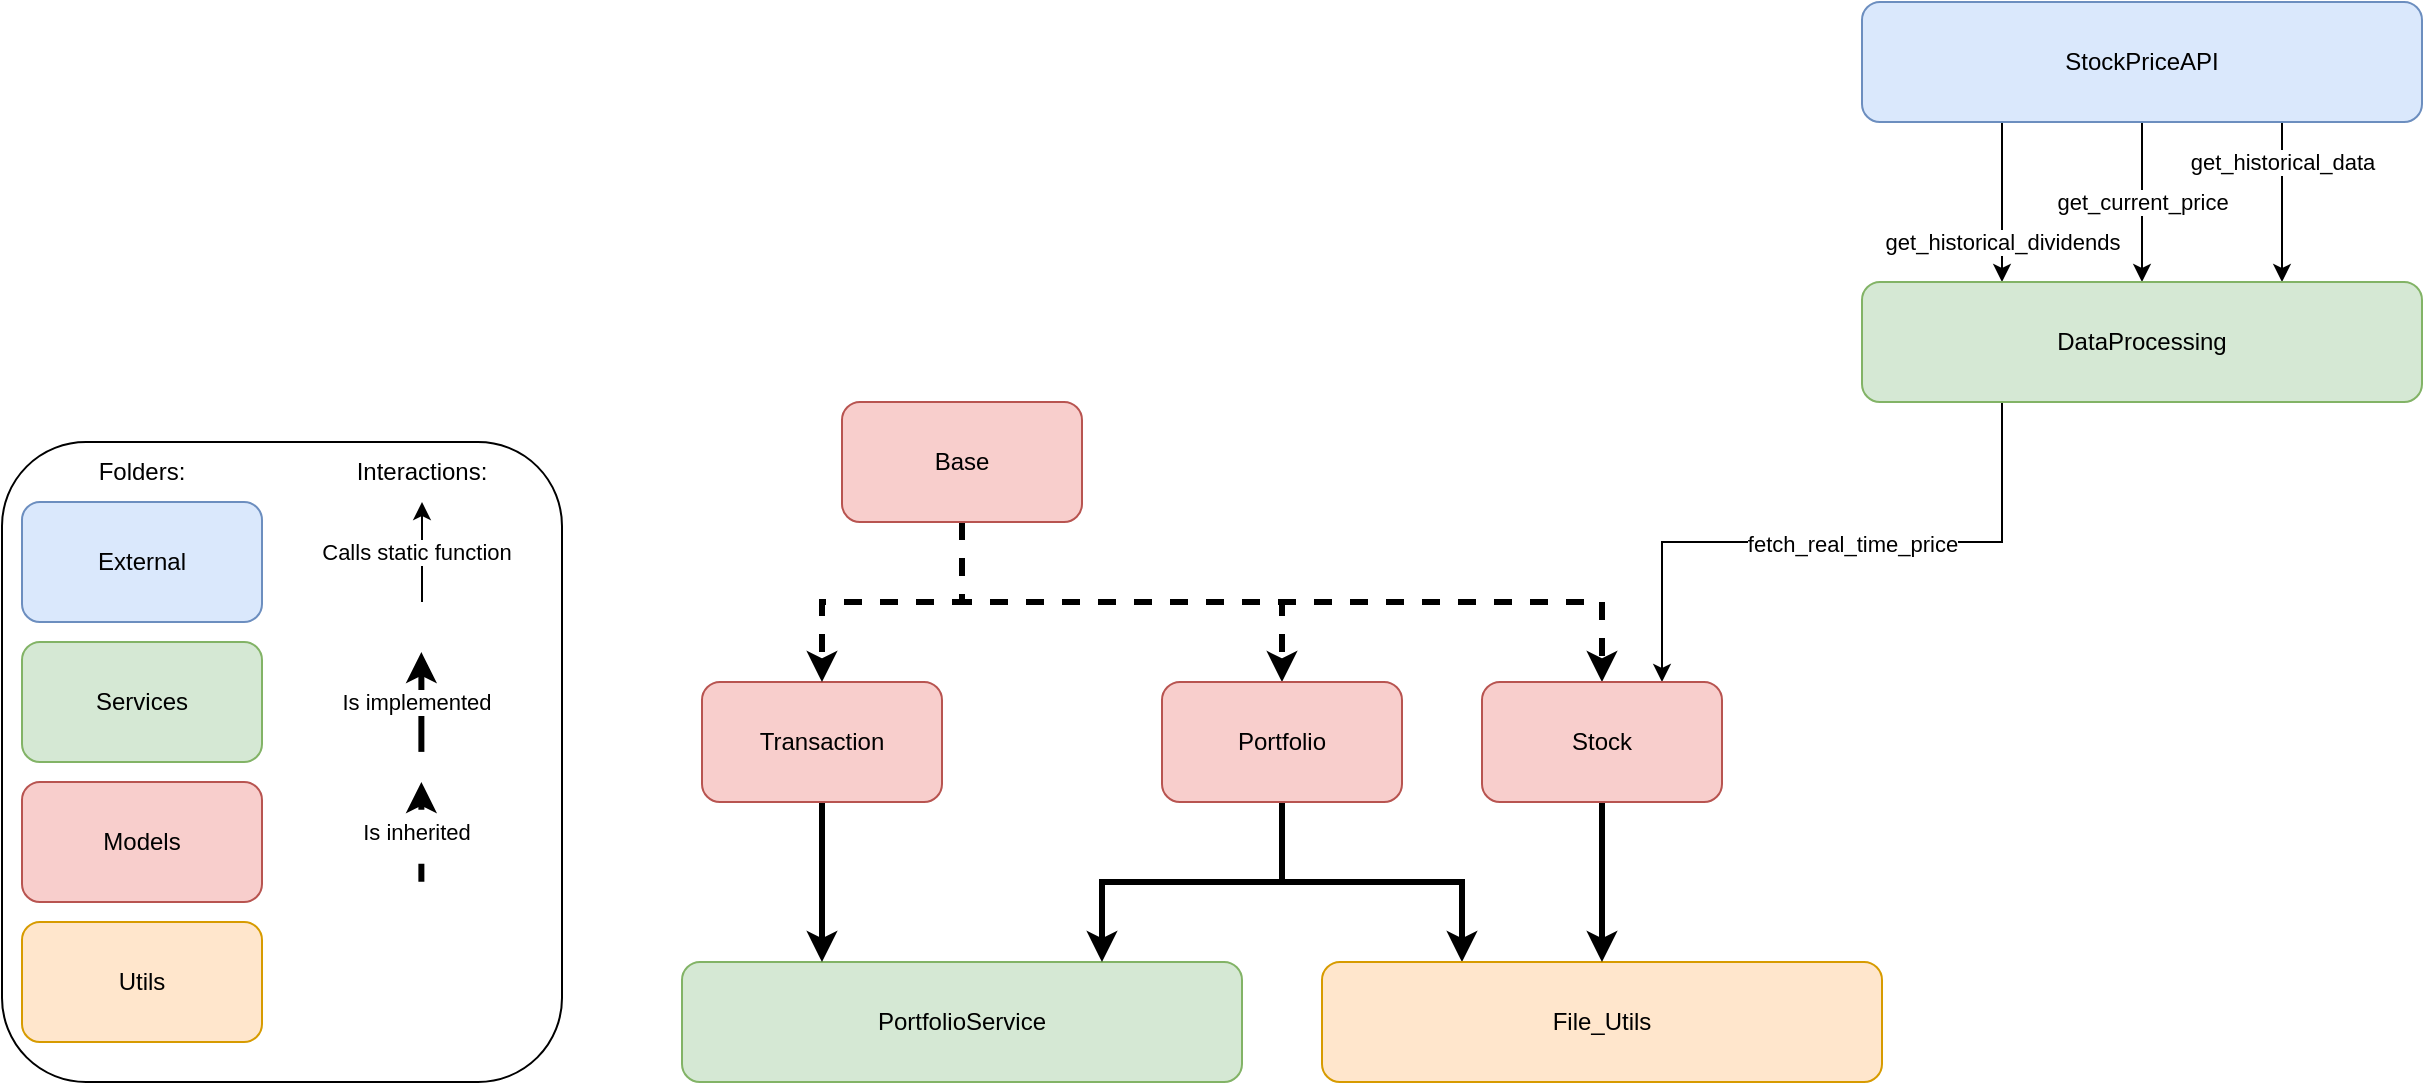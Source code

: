<mxfile version="24.6.1" type="device" pages="2">
  <diagram name="Global Architecture" id="rVRkZtC7fbkbAEmh_iyq">
    <mxGraphModel dx="1173" dy="1695" grid="1" gridSize="10" guides="1" tooltips="1" connect="1" arrows="1" fold="1" page="0" pageScale="1" pageWidth="827" pageHeight="1169" math="0" shadow="0">
      <root>
        <mxCell id="0" />
        <mxCell id="1" parent="0" />
        <mxCell id="m7NG0MJ-4mJpo4wS_Uf_-6" style="edgeStyle=orthogonalEdgeStyle;rounded=0;orthogonalLoop=1;jettySize=auto;html=1;exitX=0.5;exitY=1;exitDx=0;exitDy=0;entryX=0.5;entryY=0;entryDx=0;entryDy=0;" edge="1" parent="1" source="m7NG0MJ-4mJpo4wS_Uf_-1" target="m7NG0MJ-4mJpo4wS_Uf_-5">
          <mxGeometry relative="1" as="geometry" />
        </mxCell>
        <mxCell id="m7NG0MJ-4mJpo4wS_Uf_-7" value="get_current_price" style="edgeLabel;html=1;align=center;verticalAlign=middle;resizable=0;points=[];" vertex="1" connectable="0" parent="m7NG0MJ-4mJpo4wS_Uf_-6">
          <mxGeometry relative="1" as="geometry">
            <mxPoint as="offset" />
          </mxGeometry>
        </mxCell>
        <mxCell id="m7NG0MJ-4mJpo4wS_Uf_-9" style="edgeStyle=orthogonalEdgeStyle;rounded=0;orthogonalLoop=1;jettySize=auto;html=1;exitX=0.75;exitY=1;exitDx=0;exitDy=0;entryX=0.75;entryY=0;entryDx=0;entryDy=0;verticalAlign=middle;horizontal=1;labelBorderColor=default;labelPosition=center;verticalLabelPosition=middle;align=center;" edge="1" parent="1" source="m7NG0MJ-4mJpo4wS_Uf_-1" target="m7NG0MJ-4mJpo4wS_Uf_-5">
          <mxGeometry relative="1" as="geometry" />
        </mxCell>
        <mxCell id="m7NG0MJ-4mJpo4wS_Uf_-10" value="get_historical_data" style="edgeLabel;html=1;align=center;verticalAlign=middle;resizable=0;points=[];" vertex="1" connectable="0" parent="m7NG0MJ-4mJpo4wS_Uf_-9">
          <mxGeometry x="-0.5" relative="1" as="geometry">
            <mxPoint as="offset" />
          </mxGeometry>
        </mxCell>
        <mxCell id="m7NG0MJ-4mJpo4wS_Uf_-11" style="edgeStyle=orthogonalEdgeStyle;rounded=0;orthogonalLoop=1;jettySize=auto;html=1;exitX=0.25;exitY=1;exitDx=0;exitDy=0;entryX=0.25;entryY=0;entryDx=0;entryDy=0;" edge="1" parent="1" source="m7NG0MJ-4mJpo4wS_Uf_-1" target="m7NG0MJ-4mJpo4wS_Uf_-5">
          <mxGeometry relative="1" as="geometry" />
        </mxCell>
        <mxCell id="m7NG0MJ-4mJpo4wS_Uf_-12" value="get_historical_dividends" style="edgeLabel;html=1;align=center;verticalAlign=middle;resizable=0;points=[];" vertex="1" connectable="0" parent="m7NG0MJ-4mJpo4wS_Uf_-11">
          <mxGeometry x="0.5" relative="1" as="geometry">
            <mxPoint as="offset" />
          </mxGeometry>
        </mxCell>
        <mxCell id="m7NG0MJ-4mJpo4wS_Uf_-1" value="StockPriceAPI" style="rounded=1;whiteSpace=wrap;html=1;fillColor=#dae8fc;strokeColor=#6c8ebf;" vertex="1" parent="1">
          <mxGeometry x="1190" y="-760" width="280" height="60" as="geometry" />
        </mxCell>
        <mxCell id="m7NG0MJ-4mJpo4wS_Uf_-2" value="" style="rounded=1;whiteSpace=wrap;html=1;" vertex="1" parent="1">
          <mxGeometry x="260" y="-540" width="280" height="320" as="geometry" />
        </mxCell>
        <mxCell id="m7NG0MJ-4mJpo4wS_Uf_-3" value="External" style="rounded=1;whiteSpace=wrap;html=1;fillColor=#dae8fc;strokeColor=#6c8ebf;" vertex="1" parent="1">
          <mxGeometry x="270" y="-510" width="120" height="60" as="geometry" />
        </mxCell>
        <mxCell id="m7NG0MJ-4mJpo4wS_Uf_-4" value="Folders:" style="text;html=1;align=center;verticalAlign=middle;whiteSpace=wrap;rounded=0;" vertex="1" parent="1">
          <mxGeometry x="300" y="-540" width="60" height="30" as="geometry" />
        </mxCell>
        <mxCell id="m7NG0MJ-4mJpo4wS_Uf_-36" style="edgeStyle=orthogonalEdgeStyle;rounded=0;orthogonalLoop=1;jettySize=auto;html=1;exitX=0.25;exitY=1;exitDx=0;exitDy=0;entryX=0.75;entryY=0;entryDx=0;entryDy=0;" edge="1" parent="1" source="m7NG0MJ-4mJpo4wS_Uf_-5" target="m7NG0MJ-4mJpo4wS_Uf_-31">
          <mxGeometry relative="1" as="geometry" />
        </mxCell>
        <mxCell id="m7NG0MJ-4mJpo4wS_Uf_-37" value="fetch_real_time_price" style="edgeLabel;html=1;align=center;verticalAlign=middle;resizable=0;points=[];" vertex="1" connectable="0" parent="m7NG0MJ-4mJpo4wS_Uf_-36">
          <mxGeometry x="-0.059" y="1" relative="1" as="geometry">
            <mxPoint x="1" as="offset" />
          </mxGeometry>
        </mxCell>
        <mxCell id="m7NG0MJ-4mJpo4wS_Uf_-5" value="DataProcessing" style="rounded=1;whiteSpace=wrap;html=1;fillColor=#d5e8d4;strokeColor=#82b366;" vertex="1" parent="1">
          <mxGeometry x="1190" y="-620" width="280" height="60" as="geometry" />
        </mxCell>
        <mxCell id="m7NG0MJ-4mJpo4wS_Uf_-8" value="Services" style="rounded=1;whiteSpace=wrap;html=1;fillColor=#d5e8d4;strokeColor=#82b366;" vertex="1" parent="1">
          <mxGeometry x="270" y="-440" width="120" height="60" as="geometry" />
        </mxCell>
        <mxCell id="m7NG0MJ-4mJpo4wS_Uf_-13" value="PortfolioService" style="rounded=1;whiteSpace=wrap;html=1;fillColor=#d5e8d4;strokeColor=#82b366;" vertex="1" parent="1">
          <mxGeometry x="600" y="-280" width="280" height="60" as="geometry" />
        </mxCell>
        <mxCell id="m7NG0MJ-4mJpo4wS_Uf_-16" style="edgeStyle=orthogonalEdgeStyle;rounded=0;orthogonalLoop=1;jettySize=auto;html=1;exitX=0.5;exitY=1;exitDx=0;exitDy=0;entryX=0.25;entryY=0;entryDx=0;entryDy=0;strokeWidth=3;" edge="1" parent="1" source="m7NG0MJ-4mJpo4wS_Uf_-14" target="m7NG0MJ-4mJpo4wS_Uf_-13">
          <mxGeometry relative="1" as="geometry" />
        </mxCell>
        <mxCell id="m7NG0MJ-4mJpo4wS_Uf_-14" value="Transaction" style="rounded=1;whiteSpace=wrap;html=1;fillColor=#f8cecc;strokeColor=#b85450;" vertex="1" parent="1">
          <mxGeometry x="610" y="-420" width="120" height="60" as="geometry" />
        </mxCell>
        <mxCell id="m7NG0MJ-4mJpo4wS_Uf_-15" value="Models" style="rounded=1;whiteSpace=wrap;html=1;fillColor=#f8cecc;strokeColor=#b85450;" vertex="1" parent="1">
          <mxGeometry x="270" y="-370" width="120" height="60" as="geometry" />
        </mxCell>
        <mxCell id="m7NG0MJ-4mJpo4wS_Uf_-18" style="edgeStyle=orthogonalEdgeStyle;rounded=0;orthogonalLoop=1;jettySize=auto;html=1;exitX=0.5;exitY=1;exitDx=0;exitDy=0;strokeWidth=3;dashed=1;" edge="1" parent="1" source="m7NG0MJ-4mJpo4wS_Uf_-17" target="m7NG0MJ-4mJpo4wS_Uf_-14">
          <mxGeometry relative="1" as="geometry" />
        </mxCell>
        <mxCell id="m7NG0MJ-4mJpo4wS_Uf_-27" style="edgeStyle=orthogonalEdgeStyle;rounded=0;orthogonalLoop=1;jettySize=auto;html=1;exitX=0.5;exitY=1;exitDx=0;exitDy=0;entryX=0.5;entryY=0;entryDx=0;entryDy=0;strokeWidth=3;dashed=1;" edge="1" parent="1" source="m7NG0MJ-4mJpo4wS_Uf_-17" target="m7NG0MJ-4mJpo4wS_Uf_-26">
          <mxGeometry relative="1" as="geometry" />
        </mxCell>
        <mxCell id="m7NG0MJ-4mJpo4wS_Uf_-32" style="edgeStyle=orthogonalEdgeStyle;rounded=0;orthogonalLoop=1;jettySize=auto;html=1;exitX=0.5;exitY=1;exitDx=0;exitDy=0;entryX=0.5;entryY=0;entryDx=0;entryDy=0;strokeWidth=3;dashed=1;" edge="1" parent="1" source="m7NG0MJ-4mJpo4wS_Uf_-17" target="m7NG0MJ-4mJpo4wS_Uf_-31">
          <mxGeometry relative="1" as="geometry" />
        </mxCell>
        <mxCell id="m7NG0MJ-4mJpo4wS_Uf_-17" value="Base" style="rounded=1;whiteSpace=wrap;html=1;fillColor=#f8cecc;strokeColor=#b85450;" vertex="1" parent="1">
          <mxGeometry x="680" y="-560" width="120" height="60" as="geometry" />
        </mxCell>
        <mxCell id="m7NG0MJ-4mJpo4wS_Uf_-19" value="Interactions:" style="text;html=1;align=center;verticalAlign=middle;whiteSpace=wrap;rounded=0;" vertex="1" parent="1">
          <mxGeometry x="440" y="-540" width="60" height="30" as="geometry" />
        </mxCell>
        <mxCell id="m7NG0MJ-4mJpo4wS_Uf_-20" value="" style="endArrow=classic;html=1;rounded=0;endFill=1;entryX=0.5;entryY=1;entryDx=0;entryDy=0;" edge="1" parent="1" target="m7NG0MJ-4mJpo4wS_Uf_-19">
          <mxGeometry width="50" height="50" relative="1" as="geometry">
            <mxPoint x="470" y="-460" as="sourcePoint" />
            <mxPoint x="487.5" y="-510" as="targetPoint" />
          </mxGeometry>
        </mxCell>
        <mxCell id="m7NG0MJ-4mJpo4wS_Uf_-21" value="Calls static function" style="edgeLabel;html=1;align=center;verticalAlign=middle;resizable=0;points=[];" vertex="1" connectable="0" parent="m7NG0MJ-4mJpo4wS_Uf_-20">
          <mxGeometry y="3" relative="1" as="geometry">
            <mxPoint as="offset" />
          </mxGeometry>
        </mxCell>
        <mxCell id="m7NG0MJ-4mJpo4wS_Uf_-22" value="" style="endArrow=classic;html=1;rounded=0;endFill=1;strokeWidth=3;" edge="1" parent="1">
          <mxGeometry width="50" height="50" relative="1" as="geometry">
            <mxPoint x="469.69" y="-385.06" as="sourcePoint" />
            <mxPoint x="469.69" y="-434.94" as="targetPoint" />
          </mxGeometry>
        </mxCell>
        <mxCell id="m7NG0MJ-4mJpo4wS_Uf_-23" value="Is implemented" style="edgeLabel;html=1;align=center;verticalAlign=middle;resizable=0;points=[];" vertex="1" connectable="0" parent="m7NG0MJ-4mJpo4wS_Uf_-22">
          <mxGeometry y="3" relative="1" as="geometry">
            <mxPoint as="offset" />
          </mxGeometry>
        </mxCell>
        <mxCell id="m7NG0MJ-4mJpo4wS_Uf_-24" value="" style="endArrow=classic;html=1;rounded=0;endFill=1;strokeWidth=3;dashed=1;" edge="1" parent="1">
          <mxGeometry width="50" height="50" relative="1" as="geometry">
            <mxPoint x="469.69" y="-320.12" as="sourcePoint" />
            <mxPoint x="469.69" y="-370" as="targetPoint" />
          </mxGeometry>
        </mxCell>
        <mxCell id="m7NG0MJ-4mJpo4wS_Uf_-25" value="Is inherited" style="edgeLabel;html=1;align=center;verticalAlign=middle;resizable=0;points=[];" vertex="1" connectable="0" parent="m7NG0MJ-4mJpo4wS_Uf_-24">
          <mxGeometry y="3" relative="1" as="geometry">
            <mxPoint as="offset" />
          </mxGeometry>
        </mxCell>
        <mxCell id="m7NG0MJ-4mJpo4wS_Uf_-28" style="edgeStyle=orthogonalEdgeStyle;rounded=0;orthogonalLoop=1;jettySize=auto;html=1;exitX=0.5;exitY=1;exitDx=0;exitDy=0;entryX=0.75;entryY=0;entryDx=0;entryDy=0;strokeWidth=3;" edge="1" parent="1" source="m7NG0MJ-4mJpo4wS_Uf_-26" target="m7NG0MJ-4mJpo4wS_Uf_-13">
          <mxGeometry relative="1" as="geometry" />
        </mxCell>
        <mxCell id="m7NG0MJ-4mJpo4wS_Uf_-33" style="edgeStyle=orthogonalEdgeStyle;rounded=0;orthogonalLoop=1;jettySize=auto;html=1;exitX=0.5;exitY=1;exitDx=0;exitDy=0;entryX=0.25;entryY=0;entryDx=0;entryDy=0;strokeWidth=3;" edge="1" parent="1" source="m7NG0MJ-4mJpo4wS_Uf_-26" target="m7NG0MJ-4mJpo4wS_Uf_-29">
          <mxGeometry relative="1" as="geometry" />
        </mxCell>
        <mxCell id="m7NG0MJ-4mJpo4wS_Uf_-26" value="Portfolio" style="rounded=1;whiteSpace=wrap;html=1;fillColor=#f8cecc;strokeColor=#b85450;" vertex="1" parent="1">
          <mxGeometry x="840" y="-420" width="120" height="60" as="geometry" />
        </mxCell>
        <mxCell id="m7NG0MJ-4mJpo4wS_Uf_-29" value="File_Utils" style="rounded=1;whiteSpace=wrap;html=1;fillColor=#ffe6cc;strokeColor=#d79b00;" vertex="1" parent="1">
          <mxGeometry x="920" y="-280" width="280" height="60" as="geometry" />
        </mxCell>
        <mxCell id="m7NG0MJ-4mJpo4wS_Uf_-30" value="Utils" style="rounded=1;whiteSpace=wrap;html=1;fillColor=#ffe6cc;strokeColor=#d79b00;" vertex="1" parent="1">
          <mxGeometry x="270" y="-300" width="120" height="60" as="geometry" />
        </mxCell>
        <mxCell id="m7NG0MJ-4mJpo4wS_Uf_-34" style="edgeStyle=orthogonalEdgeStyle;rounded=0;orthogonalLoop=1;jettySize=auto;html=1;exitX=0.5;exitY=1;exitDx=0;exitDy=0;entryX=0.5;entryY=0;entryDx=0;entryDy=0;strokeWidth=3;" edge="1" parent="1" source="m7NG0MJ-4mJpo4wS_Uf_-31" target="m7NG0MJ-4mJpo4wS_Uf_-29">
          <mxGeometry relative="1" as="geometry" />
        </mxCell>
        <mxCell id="m7NG0MJ-4mJpo4wS_Uf_-31" value="Stock" style="rounded=1;whiteSpace=wrap;html=1;fillColor=#f8cecc;strokeColor=#b85450;" vertex="1" parent="1">
          <mxGeometry x="1000" y="-420" width="120" height="60" as="geometry" />
        </mxCell>
      </root>
    </mxGraphModel>
  </diagram>
  <diagram id="J9ASkb2j0q_r5mBnBRRY" name="Data Flow">
    <mxGraphModel dx="1514" dy="850" grid="1" gridSize="10" guides="1" tooltips="1" connect="1" arrows="1" fold="1" page="0" pageScale="1" pageWidth="827" pageHeight="1169" math="0" shadow="0">
      <root>
        <mxCell id="0" />
        <mxCell id="1" parent="0" />
        <mxCell id="HPcKMyDcW5ldpI35Tyaz-2" style="rounded=0;orthogonalLoop=1;jettySize=auto;html=1;exitX=0.25;exitY=1;exitDx=0;exitDy=0;edgeStyle=orthogonalEdgeStyle;startArrow=classic;startFill=1;flowAnimation=0;" edge="1" parent="1" source="5JkXNxWBUNT_vfu-g2lM-1" target="5JkXNxWBUNT_vfu-g2lM-2">
          <mxGeometry relative="1" as="geometry" />
        </mxCell>
        <mxCell id="HPcKMyDcW5ldpI35Tyaz-3" style="edgeStyle=orthogonalEdgeStyle;rounded=0;orthogonalLoop=1;jettySize=auto;html=1;exitX=0.5;exitY=1;exitDx=0;exitDy=0;startArrow=classic;startFill=1;" edge="1" parent="1" source="5JkXNxWBUNT_vfu-g2lM-1" target="5JkXNxWBUNT_vfu-g2lM-3">
          <mxGeometry relative="1" as="geometry" />
        </mxCell>
        <mxCell id="HPcKMyDcW5ldpI35Tyaz-4" style="edgeStyle=orthogonalEdgeStyle;rounded=0;orthogonalLoop=1;jettySize=auto;html=1;exitX=0.75;exitY=1;exitDx=0;exitDy=0;startArrow=classicThin;startFill=1;curved=0;" edge="1" parent="1" source="5JkXNxWBUNT_vfu-g2lM-1" target="HPcKMyDcW5ldpI35Tyaz-1">
          <mxGeometry relative="1" as="geometry" />
        </mxCell>
        <mxCell id="5JkXNxWBUNT_vfu-g2lM-1" value="&lt;font style=&quot;font-size: 18px;&quot;&gt;Database&lt;/font&gt;" style="rounded=1;whiteSpace=wrap;html=1;" vertex="1" parent="1">
          <mxGeometry x="-120" y="160" width="520" height="40" as="geometry" />
        </mxCell>
        <mxCell id="HPcKMyDcW5ldpI35Tyaz-6" style="edgeStyle=orthogonalEdgeStyle;rounded=0;orthogonalLoop=1;jettySize=auto;html=1;exitX=0.5;exitY=1;exitDx=0;exitDy=0;entryX=0.25;entryY=0;entryDx=0;entryDy=0;startArrow=classic;startFill=1;" edge="1" parent="1" source="5JkXNxWBUNT_vfu-g2lM-2" target="HPcKMyDcW5ldpI35Tyaz-5">
          <mxGeometry relative="1" as="geometry" />
        </mxCell>
        <mxCell id="5JkXNxWBUNT_vfu-g2lM-2" value="&lt;font style=&quot;font-size: 18px;&quot;&gt;Stock&lt;/font&gt;" style="rounded=1;whiteSpace=wrap;html=1;fillColor=#f8cecc;strokeColor=#b85450;" vertex="1" parent="1">
          <mxGeometry x="-30" y="240" width="80" height="40" as="geometry" />
        </mxCell>
        <mxCell id="HPcKMyDcW5ldpI35Tyaz-7" style="edgeStyle=orthogonalEdgeStyle;rounded=0;orthogonalLoop=1;jettySize=auto;html=1;exitX=0.5;exitY=1;exitDx=0;exitDy=0;entryX=0.5;entryY=0;entryDx=0;entryDy=0;startArrow=classic;startFill=1;" edge="1" parent="1" source="5JkXNxWBUNT_vfu-g2lM-3" target="HPcKMyDcW5ldpI35Tyaz-5">
          <mxGeometry relative="1" as="geometry" />
        </mxCell>
        <mxCell id="5JkXNxWBUNT_vfu-g2lM-3" value="&lt;font style=&quot;font-size: 18px;&quot;&gt;Portfolio&lt;/font&gt;" style="rounded=1;whiteSpace=wrap;html=1;fillColor=#f8cecc;strokeColor=#b85450;" vertex="1" parent="1">
          <mxGeometry x="100" y="240" width="80" height="40" as="geometry" />
        </mxCell>
        <mxCell id="HPcKMyDcW5ldpI35Tyaz-8" style="edgeStyle=orthogonalEdgeStyle;rounded=0;orthogonalLoop=1;jettySize=auto;html=1;exitX=0.5;exitY=1;exitDx=0;exitDy=0;entryX=0.75;entryY=0;entryDx=0;entryDy=0;startArrow=classic;startFill=1;" edge="1" parent="1" source="HPcKMyDcW5ldpI35Tyaz-1" target="HPcKMyDcW5ldpI35Tyaz-5">
          <mxGeometry relative="1" as="geometry" />
        </mxCell>
        <mxCell id="HPcKMyDcW5ldpI35Tyaz-1" value="&lt;font style=&quot;font-size: 18px;&quot;&gt;Transation&lt;/font&gt;" style="rounded=1;whiteSpace=wrap;html=1;fillColor=#f8cecc;strokeColor=#b85450;" vertex="1" parent="1">
          <mxGeometry x="220" y="240" width="100" height="40" as="geometry" />
        </mxCell>
        <mxCell id="HPcKMyDcW5ldpI35Tyaz-5" value="&lt;font style=&quot;font-size: 18px;&quot;&gt;DatabaseService&lt;/font&gt;" style="rounded=1;whiteSpace=wrap;html=1;points=[[0,0,0,0,0],[0,0.25,0,0,0],[0,0.5,0,0,0],[0,0.75,0,0,0],[0,1,0,0,0],[0.12,0,0,0,0],[0.25,0,0,0,0],[0.25,1,0,0,0],[0.5,0,0,0,0],[0.5,1,0,0,0],[0.75,0,0,0,0],[0.75,1,0,0,0],[0.88,0,0,0,0],[1,0,0,0,0],[1,0.25,0,0,0],[1,0.5,0,0,0],[1,0.75,0,0,0],[1,1,0,0,0]];fillColor=#d5e8d4;strokeColor=#82b366;" vertex="1" parent="1">
          <mxGeometry x="-120" y="320" width="520" height="40" as="geometry" />
        </mxCell>
        <mxCell id="HPcKMyDcW5ldpI35Tyaz-9" style="edgeStyle=orthogonalEdgeStyle;rounded=0;orthogonalLoop=1;jettySize=auto;html=1;exitX=0.12;exitY=0;exitDx=0;exitDy=0;exitPerimeter=0;entryX=0.121;entryY=1.063;entryDx=0;entryDy=0;entryPerimeter=0;startArrow=classic;startFill=1;" edge="1" parent="1" source="HPcKMyDcW5ldpI35Tyaz-5" target="5JkXNxWBUNT_vfu-g2lM-1">
          <mxGeometry relative="1" as="geometry" />
        </mxCell>
        <mxCell id="gT8Kov_TpJ7olI94u5R3-1" value="&lt;font style=&quot;font-size: 18px;&quot;&gt;DataProcessing&lt;/font&gt;" style="rounded=1;whiteSpace=wrap;html=1;points=[[0,0,0,0,0],[0,0.25,0,0,0],[0,0.5,0,0,0],[0,0.75,0,0,0],[0,1,0,0,0],[0.12,0,0,0,0],[0.25,0,0,0,0],[0.25,1,0,0,0],[0.5,0,0,0,0],[0.5,1,0,0,0],[0.75,0,0,0,0],[0.75,1,0,0,0],[0.88,0,0,0,0],[1,0,0,0,0],[1,0.25,0,0,0],[1,0.5,0,0,0],[1,0.75,0,0,0],[1,1,0,0,0]];fillColor=#d5e8d4;strokeColor=#82b366;" vertex="1" parent="1">
          <mxGeometry x="440" y="320" width="140" height="40" as="geometry" />
        </mxCell>
        <mxCell id="gT8Kov_TpJ7olI94u5R3-2" style="edgeStyle=orthogonalEdgeStyle;rounded=0;orthogonalLoop=1;jettySize=auto;html=1;exitX=1;exitY=0.5;exitDx=0;exitDy=0;exitPerimeter=0;entryX=0;entryY=0.5;entryDx=0;entryDy=0;entryPerimeter=0;startArrow=classic;startFill=1;" edge="1" parent="1" source="HPcKMyDcW5ldpI35Tyaz-5" target="gT8Kov_TpJ7olI94u5R3-1">
          <mxGeometry relative="1" as="geometry" />
        </mxCell>
        <mxCell id="QXGpEq5PuU7sonA5v8AD-1" value="&lt;font style=&quot;font-size: 18px;&quot;&gt;StockAPI&lt;/font&gt;" style="rounded=1;whiteSpace=wrap;html=1;points=[[0,0,0,0,0],[0,0.25,0,0,0],[0,0.5,0,0,0],[0,0.75,0,0,0],[0,1,0,0,0],[0.12,0,0,0,0],[0.25,0,0,0,0],[0.25,1,0,0,0],[0.5,0,0,0,0],[0.5,1,0,0,0],[0.75,0,0,0,0],[0.75,1,0,0,0],[0.88,0,0,0,0],[1,0,0,0,0],[1,0.25,0,0,0],[1,0.5,0,0,0],[1,0.75,0,0,0],[1,1,0,0,0]];fillColor=#dae8fc;strokeColor=#6c8ebf;" vertex="1" parent="1">
          <mxGeometry x="440" y="240" width="140" height="40" as="geometry" />
        </mxCell>
        <mxCell id="QXGpEq5PuU7sonA5v8AD-2" style="edgeStyle=orthogonalEdgeStyle;rounded=0;orthogonalLoop=1;jettySize=auto;html=1;exitX=0.5;exitY=1;exitDx=0;exitDy=0;exitPerimeter=0;entryX=0.5;entryY=0;entryDx=0;entryDy=0;entryPerimeter=0;startArrow=classic;startFill=1;" edge="1" parent="1" source="QXGpEq5PuU7sonA5v8AD-1" target="gT8Kov_TpJ7olI94u5R3-1">
          <mxGeometry relative="1" as="geometry" />
        </mxCell>
      </root>
    </mxGraphModel>
  </diagram>
</mxfile>
